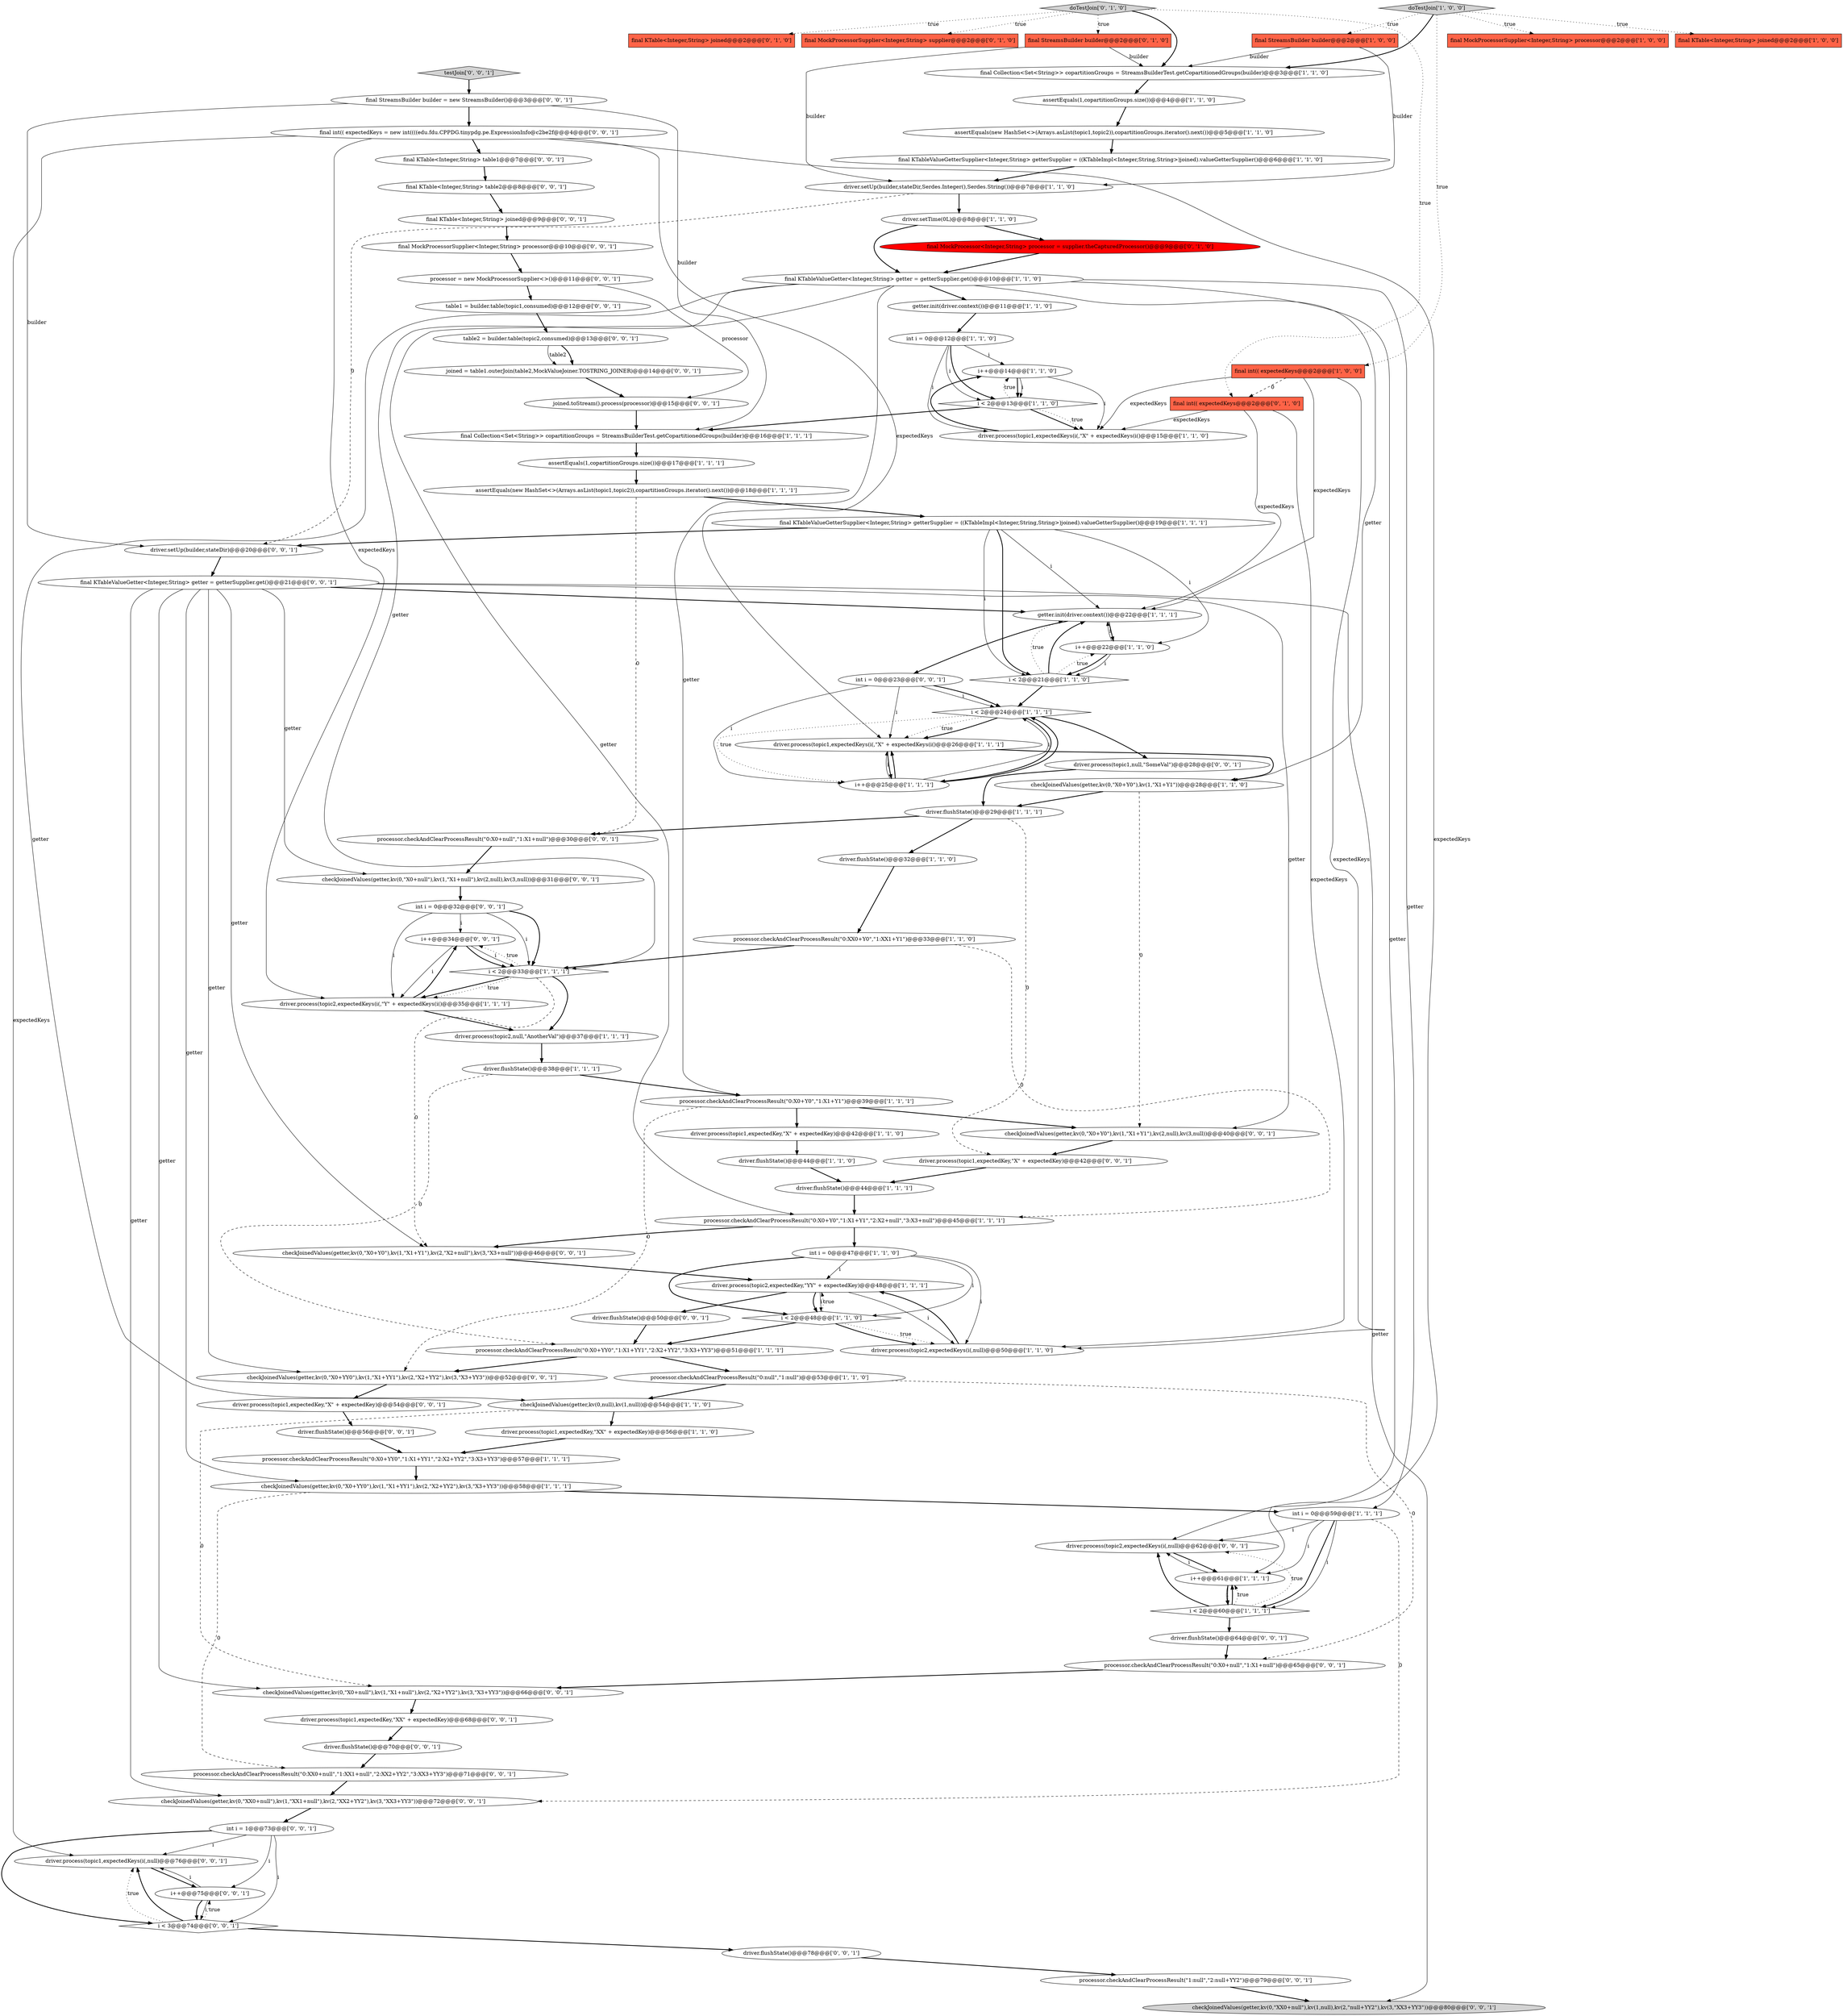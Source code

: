 digraph {
81 [style = filled, label = "driver.flushState()@@@70@@@['0', '0', '1']", fillcolor = white, shape = ellipse image = "AAA0AAABBB3BBB"];
11 [style = filled, label = "processor.checkAndClearProcessResult(\"0:X0+Y0\",\"1:X1+Y1\")@@@39@@@['1', '1', '1']", fillcolor = white, shape = ellipse image = "AAA0AAABBB1BBB"];
75 [style = filled, label = "checkJoinedValues(getter,kv(0,\"X0+null\"),kv(1,\"X1+null\"),kv(2,\"X2+YY2\"),kv(3,\"X3+YY3\"))@@@66@@@['0', '0', '1']", fillcolor = white, shape = ellipse image = "AAA0AAABBB3BBB"];
45 [style = filled, label = "final KTableValueGetterSupplier<Integer,String> getterSupplier = ((KTableImpl<Integer,String,String>)joined).valueGetterSupplier()@@@19@@@['1', '1', '1']", fillcolor = white, shape = ellipse image = "AAA0AAABBB1BBB"];
39 [style = filled, label = "driver.process(topic2,null,\"AnotherVal\")@@@37@@@['1', '1', '1']", fillcolor = white, shape = ellipse image = "AAA0AAABBB1BBB"];
18 [style = filled, label = "final Collection<Set<String>> copartitionGroups = StreamsBuilderTest.getCopartitionedGroups(builder)@@@16@@@['1', '1', '1']", fillcolor = white, shape = ellipse image = "AAA0AAABBB1BBB"];
47 [style = filled, label = "driver.process(topic2,expectedKey,\"YY\" + expectedKey)@@@48@@@['1', '1', '1']", fillcolor = white, shape = ellipse image = "AAA0AAABBB1BBB"];
67 [style = filled, label = "driver.flushState()@@@50@@@['0', '0', '1']", fillcolor = white, shape = ellipse image = "AAA0AAABBB3BBB"];
40 [style = filled, label = "assertEquals(new HashSet<>(Arrays.asList(topic1,topic2)),copartitionGroups.iterator().next())@@@5@@@['1', '1', '0']", fillcolor = white, shape = ellipse image = "AAA0AAABBB1BBB"];
52 [style = filled, label = "driver.flushState()@@@44@@@['1', '1', '0']", fillcolor = white, shape = ellipse image = "AAA0AAABBB1BBB"];
3 [style = filled, label = "driver.process(topic1,expectedKeys(i(,\"X\" + expectedKeys(i()@@@26@@@['1', '1', '1']", fillcolor = white, shape = ellipse image = "AAA0AAABBB1BBB"];
8 [style = filled, label = "i++@@@22@@@['1', '1', '0']", fillcolor = white, shape = ellipse image = "AAA0AAABBB1BBB"];
68 [style = filled, label = "checkJoinedValues(getter,kv(0,\"XX0+null\"),kv(1,\"XX1+null\"),kv(2,\"XX2+YY2\"),kv(3,\"XX3+YY3\"))@@@72@@@['0', '0', '1']", fillcolor = white, shape = ellipse image = "AAA0AAABBB3BBB"];
6 [style = filled, label = "processor.checkAndClearProcessResult(\"0:X0+YY0\",\"1:X1+YY1\",\"2:X2+YY2\",\"3:X3+YY3\")@@@51@@@['1', '1', '1']", fillcolor = white, shape = ellipse image = "AAA0AAABBB1BBB"];
65 [style = filled, label = "processor = new MockProcessorSupplier<>()@@@11@@@['0', '0', '1']", fillcolor = white, shape = ellipse image = "AAA0AAABBB3BBB"];
91 [style = filled, label = "processor.checkAndClearProcessResult(\"0:X0+null\",\"1:X1+null\")@@@30@@@['0', '0', '1']", fillcolor = white, shape = ellipse image = "AAA0AAABBB3BBB"];
56 [style = filled, label = "final StreamsBuilder builder@@@2@@@['0', '1', '0']", fillcolor = tomato, shape = box image = "AAA0AAABBB2BBB"];
61 [style = filled, label = "table1 = builder.table(topic1,consumed)@@@12@@@['0', '0', '1']", fillcolor = white, shape = ellipse image = "AAA0AAABBB3BBB"];
69 [style = filled, label = "processor.checkAndClearProcessResult(\"0:XX0+null\",\"1:XX1+null\",\"2:XX2+YY2\",\"3:XX3+YY3\")@@@71@@@['0', '0', '1']", fillcolor = white, shape = ellipse image = "AAA0AAABBB3BBB"];
49 [style = filled, label = "getter.init(driver.context())@@@11@@@['1', '1', '0']", fillcolor = white, shape = ellipse image = "AAA0AAABBB1BBB"];
85 [style = filled, label = "driver.process(topic1,expectedKey,\"X\" + expectedKey)@@@42@@@['0', '0', '1']", fillcolor = white, shape = ellipse image = "AAA0AAABBB3BBB"];
86 [style = filled, label = "final KTable<Integer,String> joined@@@9@@@['0', '0', '1']", fillcolor = white, shape = ellipse image = "AAA0AAABBB3BBB"];
43 [style = filled, label = "final int(( expectedKeys@@@2@@@['1', '0', '0']", fillcolor = tomato, shape = box image = "AAA1AAABBB1BBB"];
7 [style = filled, label = "processor.checkAndClearProcessResult(\"0:X0+YY0\",\"1:X1+YY1\",\"2:X2+YY2\",\"3:X3+YY3\")@@@57@@@['1', '1', '1']", fillcolor = white, shape = ellipse image = "AAA0AAABBB1BBB"];
60 [style = filled, label = "i++@@@34@@@['0', '0', '1']", fillcolor = white, shape = ellipse image = "AAA0AAABBB3BBB"];
44 [style = filled, label = "processor.checkAndClearProcessResult(\"0:X0+Y0\",\"1:X1+Y1\",\"2:X2+null\",\"3:X3+null\")@@@45@@@['1', '1', '1']", fillcolor = white, shape = ellipse image = "AAA0AAABBB1BBB"];
59 [style = filled, label = "joined = table1.outerJoin(table2,MockValueJoiner.TOSTRING_JOINER)@@@14@@@['0', '0', '1']", fillcolor = white, shape = ellipse image = "AAA0AAABBB3BBB"];
87 [style = filled, label = "final int(( expectedKeys = new int((((edu.fdu.CPPDG.tinypdg.pe.ExpressionInfo@c2be2f@@@4@@@['0', '0', '1']", fillcolor = white, shape = ellipse image = "AAA0AAABBB3BBB"];
76 [style = filled, label = "driver.process(topic2,expectedKeys(i(,null)@@@62@@@['0', '0', '1']", fillcolor = white, shape = ellipse image = "AAA0AAABBB3BBB"];
95 [style = filled, label = "driver.flushState()@@@64@@@['0', '0', '1']", fillcolor = white, shape = ellipse image = "AAA0AAABBB3BBB"];
20 [style = filled, label = "driver.process(topic2,expectedKeys(i(,null)@@@50@@@['1', '1', '0']", fillcolor = white, shape = ellipse image = "AAA0AAABBB1BBB"];
66 [style = filled, label = "driver.process(topic1,null,\"SomeVal\")@@@28@@@['0', '0', '1']", fillcolor = white, shape = ellipse image = "AAA0AAABBB3BBB"];
73 [style = filled, label = "final KTableValueGetter<Integer,String> getter = getterSupplier.get()@@@21@@@['0', '0', '1']", fillcolor = white, shape = ellipse image = "AAA0AAABBB3BBB"];
62 [style = filled, label = "driver.process(topic1,expectedKeys(i(,null)@@@76@@@['0', '0', '1']", fillcolor = white, shape = ellipse image = "AAA0AAABBB3BBB"];
34 [style = filled, label = "final StreamsBuilder builder@@@2@@@['1', '0', '0']", fillcolor = tomato, shape = box image = "AAA0AAABBB1BBB"];
36 [style = filled, label = "assertEquals(new HashSet<>(Arrays.asList(topic1,topic2)),copartitionGroups.iterator().next())@@@18@@@['1', '1', '1']", fillcolor = white, shape = ellipse image = "AAA0AAABBB1BBB"];
84 [style = filled, label = "i++@@@75@@@['0', '0', '1']", fillcolor = white, shape = ellipse image = "AAA0AAABBB3BBB"];
2 [style = filled, label = "driver.process(topic2,expectedKeys(i(,\"Y\" + expectedKeys(i()@@@35@@@['1', '1', '1']", fillcolor = white, shape = ellipse image = "AAA0AAABBB1BBB"];
70 [style = filled, label = "processor.checkAndClearProcessResult(\"0:X0+null\",\"1:X1+null\")@@@65@@@['0', '0', '1']", fillcolor = white, shape = ellipse image = "AAA0AAABBB3BBB"];
13 [style = filled, label = "driver.process(topic1,expectedKey,\"X\" + expectedKey)@@@42@@@['1', '1', '0']", fillcolor = white, shape = ellipse image = "AAA0AAABBB1BBB"];
57 [style = filled, label = "doTestJoin['0', '1', '0']", fillcolor = lightgray, shape = diamond image = "AAA0AAABBB2BBB"];
48 [style = filled, label = "driver.setUp(builder,stateDir,Serdes.Integer(),Serdes.String())@@@7@@@['1', '1', '0']", fillcolor = white, shape = ellipse image = "AAA0AAABBB1BBB"];
50 [style = filled, label = "i < 2@@@33@@@['1', '1', '1']", fillcolor = white, shape = diamond image = "AAA0AAABBB1BBB"];
42 [style = filled, label = "final KTableValueGetter<Integer,String> getter = getterSupplier.get()@@@10@@@['1', '1', '0']", fillcolor = white, shape = ellipse image = "AAA0AAABBB1BBB"];
10 [style = filled, label = "driver.flushState()@@@29@@@['1', '1', '1']", fillcolor = white, shape = ellipse image = "AAA0AAABBB1BBB"];
15 [style = filled, label = "i++@@@25@@@['1', '1', '1']", fillcolor = white, shape = ellipse image = "AAA0AAABBB1BBB"];
29 [style = filled, label = "i < 2@@@60@@@['1', '1', '1']", fillcolor = white, shape = diamond image = "AAA0AAABBB1BBB"];
35 [style = filled, label = "i++@@@61@@@['1', '1', '1']", fillcolor = white, shape = ellipse image = "AAA0AAABBB1BBB"];
98 [style = filled, label = "final StreamsBuilder builder = new StreamsBuilder()@@@3@@@['0', '0', '1']", fillcolor = white, shape = ellipse image = "AAA0AAABBB3BBB"];
5 [style = filled, label = "driver.flushState()@@@38@@@['1', '1', '1']", fillcolor = white, shape = ellipse image = "AAA0AAABBB1BBB"];
28 [style = filled, label = "processor.checkAndClearProcessResult(\"0:XX0+Y0\",\"1:XX1+Y1\")@@@33@@@['1', '1', '0']", fillcolor = white, shape = ellipse image = "AAA0AAABBB1BBB"];
90 [style = filled, label = "int i = 1@@@73@@@['0', '0', '1']", fillcolor = white, shape = ellipse image = "AAA0AAABBB3BBB"];
78 [style = filled, label = "joined.toStream().process(processor)@@@15@@@['0', '0', '1']", fillcolor = white, shape = ellipse image = "AAA0AAABBB3BBB"];
100 [style = filled, label = "driver.flushState()@@@78@@@['0', '0', '1']", fillcolor = white, shape = ellipse image = "AAA0AAABBB3BBB"];
51 [style = filled, label = "driver.flushState()@@@32@@@['1', '1', '0']", fillcolor = white, shape = ellipse image = "AAA0AAABBB1BBB"];
63 [style = filled, label = "driver.flushState()@@@56@@@['0', '0', '1']", fillcolor = white, shape = ellipse image = "AAA0AAABBB3BBB"];
53 [style = filled, label = "final KTable<Integer,String> joined@@@2@@@['0', '1', '0']", fillcolor = tomato, shape = box image = "AAA0AAABBB2BBB"];
74 [style = filled, label = "checkJoinedValues(getter,kv(0,\"X0+YY0\"),kv(1,\"X1+YY1\"),kv(2,\"X2+YY2\"),kv(3,\"X3+YY3\"))@@@52@@@['0', '0', '1']", fillcolor = white, shape = ellipse image = "AAA0AAABBB3BBB"];
31 [style = filled, label = "final MockProcessorSupplier<Integer,String> processor@@@2@@@['1', '0', '0']", fillcolor = tomato, shape = box image = "AAA0AAABBB1BBB"];
88 [style = filled, label = "processor.checkAndClearProcessResult(\"1:null\",\"2:null+YY2\")@@@79@@@['0', '0', '1']", fillcolor = white, shape = ellipse image = "AAA0AAABBB3BBB"];
24 [style = filled, label = "driver.process(topic1,expectedKey,\"XX\" + expectedKey)@@@56@@@['1', '1', '0']", fillcolor = white, shape = ellipse image = "AAA0AAABBB1BBB"];
4 [style = filled, label = "doTestJoin['1', '0', '0']", fillcolor = lightgray, shape = diamond image = "AAA0AAABBB1BBB"];
77 [style = filled, label = "testJoin['0', '0', '1']", fillcolor = lightgray, shape = diamond image = "AAA0AAABBB3BBB"];
9 [style = filled, label = "i < 2@@@48@@@['1', '1', '0']", fillcolor = white, shape = diamond image = "AAA0AAABBB1BBB"];
30 [style = filled, label = "i++@@@14@@@['1', '1', '0']", fillcolor = white, shape = ellipse image = "AAA0AAABBB1BBB"];
64 [style = filled, label = "driver.setUp(builder,stateDir)@@@20@@@['0', '0', '1']", fillcolor = white, shape = ellipse image = "AAA0AAABBB3BBB"];
58 [style = filled, label = "final int(( expectedKeys@@@2@@@['0', '1', '0']", fillcolor = tomato, shape = box image = "AAA1AAABBB2BBB"];
12 [style = filled, label = "checkJoinedValues(getter,kv(0,null),kv(1,null))@@@54@@@['1', '1', '0']", fillcolor = white, shape = ellipse image = "AAA0AAABBB1BBB"];
16 [style = filled, label = "getter.init(driver.context())@@@22@@@['1', '1', '1']", fillcolor = white, shape = ellipse image = "AAA0AAABBB1BBB"];
79 [style = filled, label = "int i = 0@@@32@@@['0', '0', '1']", fillcolor = white, shape = ellipse image = "AAA0AAABBB3BBB"];
80 [style = filled, label = "driver.process(topic1,expectedKey,\"XX\" + expectedKey)@@@68@@@['0', '0', '1']", fillcolor = white, shape = ellipse image = "AAA0AAABBB3BBB"];
83 [style = filled, label = "checkJoinedValues(getter,kv(0,\"X0+null\"),kv(1,\"X1+null\"),kv(2,null),kv(3,null))@@@31@@@['0', '0', '1']", fillcolor = white, shape = ellipse image = "AAA0AAABBB3BBB"];
33 [style = filled, label = "final Collection<Set<String>> copartitionGroups = StreamsBuilderTest.getCopartitionedGroups(builder)@@@3@@@['1', '1', '0']", fillcolor = white, shape = ellipse image = "AAA0AAABBB1BBB"];
26 [style = filled, label = "assertEquals(1,copartitionGroups.size())@@@4@@@['1', '1', '0']", fillcolor = white, shape = ellipse image = "AAA0AAABBB1BBB"];
92 [style = filled, label = "checkJoinedValues(getter,kv(0,\"XX0+null\"),kv(1,null),kv(2,\"null+YY2\"),kv(3,\"XX3+YY3\"))@@@80@@@['0', '0', '1']", fillcolor = lightgray, shape = ellipse image = "AAA0AAABBB3BBB"];
19 [style = filled, label = "int i = 0@@@47@@@['1', '1', '0']", fillcolor = white, shape = ellipse image = "AAA0AAABBB1BBB"];
96 [style = filled, label = "driver.process(topic1,expectedKey,\"X\" + expectedKey)@@@54@@@['0', '0', '1']", fillcolor = white, shape = ellipse image = "AAA0AAABBB3BBB"];
97 [style = filled, label = "int i = 0@@@23@@@['0', '0', '1']", fillcolor = white, shape = ellipse image = "AAA0AAABBB3BBB"];
93 [style = filled, label = "final KTable<Integer,String> table2@@@8@@@['0', '0', '1']", fillcolor = white, shape = ellipse image = "AAA0AAABBB3BBB"];
22 [style = filled, label = "assertEquals(1,copartitionGroups.size())@@@17@@@['1', '1', '1']", fillcolor = white, shape = ellipse image = "AAA0AAABBB1BBB"];
21 [style = filled, label = "checkJoinedValues(getter,kv(0,\"X0+YY0\"),kv(1,\"X1+YY1\"),kv(2,\"X2+YY2\"),kv(3,\"X3+YY3\"))@@@58@@@['1', '1', '1']", fillcolor = white, shape = ellipse image = "AAA0AAABBB1BBB"];
71 [style = filled, label = "final KTable<Integer,String> table1@@@7@@@['0', '0', '1']", fillcolor = white, shape = ellipse image = "AAA0AAABBB3BBB"];
54 [style = filled, label = "final MockProcessor<Integer,String> processor = supplier.theCapturedProcessor()@@@9@@@['0', '1', '0']", fillcolor = red, shape = ellipse image = "AAA1AAABBB2BBB"];
55 [style = filled, label = "final MockProcessorSupplier<Integer,String> supplier@@@2@@@['0', '1', '0']", fillcolor = tomato, shape = box image = "AAA0AAABBB2BBB"];
89 [style = filled, label = "i < 3@@@74@@@['0', '0', '1']", fillcolor = white, shape = diamond image = "AAA0AAABBB3BBB"];
94 [style = filled, label = "checkJoinedValues(getter,kv(0,\"X0+Y0\"),kv(1,\"X1+Y1\"),kv(2,null),kv(3,null))@@@40@@@['0', '0', '1']", fillcolor = white, shape = ellipse image = "AAA0AAABBB3BBB"];
37 [style = filled, label = "int i = 0@@@12@@@['1', '1', '0']", fillcolor = white, shape = ellipse image = "AAA0AAABBB1BBB"];
99 [style = filled, label = "checkJoinedValues(getter,kv(0,\"X0+Y0\"),kv(1,\"X1+Y1\"),kv(2,\"X2+null\"),kv(3,\"X3+null\"))@@@46@@@['0', '0', '1']", fillcolor = white, shape = ellipse image = "AAA0AAABBB3BBB"];
27 [style = filled, label = "i < 2@@@13@@@['1', '1', '0']", fillcolor = white, shape = diamond image = "AAA0AAABBB1BBB"];
38 [style = filled, label = "i < 2@@@21@@@['1', '1', '0']", fillcolor = white, shape = diamond image = "AAA0AAABBB1BBB"];
23 [style = filled, label = "processor.checkAndClearProcessResult(\"0:null\",\"1:null\")@@@53@@@['1', '1', '0']", fillcolor = white, shape = ellipse image = "AAA0AAABBB1BBB"];
41 [style = filled, label = "final KTable<Integer,String> joined@@@2@@@['1', '0', '0']", fillcolor = tomato, shape = box image = "AAA0AAABBB1BBB"];
46 [style = filled, label = "checkJoinedValues(getter,kv(0,\"X0+Y0\"),kv(1,\"X1+Y1\"))@@@28@@@['1', '1', '0']", fillcolor = white, shape = ellipse image = "AAA0AAABBB1BBB"];
72 [style = filled, label = "final MockProcessorSupplier<Integer,String> processor@@@10@@@['0', '0', '1']", fillcolor = white, shape = ellipse image = "AAA0AAABBB3BBB"];
32 [style = filled, label = "driver.setTime(0L)@@@8@@@['1', '1', '0']", fillcolor = white, shape = ellipse image = "AAA0AAABBB1BBB"];
14 [style = filled, label = "int i = 0@@@59@@@['1', '1', '1']", fillcolor = white, shape = ellipse image = "AAA0AAABBB1BBB"];
25 [style = filled, label = "i < 2@@@24@@@['1', '1', '1']", fillcolor = white, shape = diamond image = "AAA0AAABBB1BBB"];
17 [style = filled, label = "driver.process(topic1,expectedKeys(i(,\"X\" + expectedKeys(i()@@@15@@@['1', '1', '0']", fillcolor = white, shape = ellipse image = "AAA0AAABBB1BBB"];
1 [style = filled, label = "driver.flushState()@@@44@@@['1', '1', '1']", fillcolor = white, shape = ellipse image = "AAA0AAABBB1BBB"];
0 [style = filled, label = "final KTableValueGetterSupplier<Integer,String> getterSupplier = ((KTableImpl<Integer,String,String>)joined).valueGetterSupplier()@@@6@@@['1', '1', '0']", fillcolor = white, shape = ellipse image = "AAA0AAABBB1BBB"];
82 [style = filled, label = "table2 = builder.table(topic2,consumed)@@@13@@@['0', '0', '1']", fillcolor = white, shape = ellipse image = "AAA0AAABBB3BBB"];
52->1 [style = bold, label=""];
47->9 [style = bold, label=""];
43->58 [style = dashed, label="0"];
29->76 [style = bold, label=""];
45->8 [style = solid, label="i"];
15->25 [style = solid, label="i"];
8->16 [style = solid, label="i"];
37->27 [style = bold, label=""];
57->33 [style = bold, label=""];
15->25 [style = bold, label=""];
56->33 [style = solid, label="builder"];
28->50 [style = bold, label=""];
58->20 [style = solid, label="expectedKeys"];
44->19 [style = bold, label=""];
43->16 [style = solid, label="expectedKeys"];
98->18 [style = solid, label="builder"];
26->40 [style = bold, label=""];
50->2 [style = bold, label=""];
98->87 [style = bold, label=""];
60->50 [style = bold, label=""];
89->62 [style = dotted, label="true"];
93->86 [style = bold, label=""];
69->68 [style = bold, label=""];
64->73 [style = bold, label=""];
29->95 [style = bold, label=""];
59->78 [style = bold, label=""];
84->89 [style = bold, label=""];
9->6 [style = bold, label=""];
19->20 [style = solid, label="i"];
73->21 [style = solid, label="getter"];
44->99 [style = bold, label=""];
50->2 [style = dotted, label="true"];
38->16 [style = dotted, label="true"];
18->22 [style = bold, label=""];
45->16 [style = solid, label="i"];
5->6 [style = dashed, label="0"];
29->76 [style = dotted, label="true"];
19->9 [style = bold, label=""];
11->74 [style = dashed, label="0"];
74->96 [style = bold, label=""];
97->3 [style = solid, label="i"];
79->50 [style = bold, label=""];
38->8 [style = dotted, label="true"];
45->38 [style = bold, label=""];
34->33 [style = solid, label="builder"];
11->13 [style = bold, label=""];
27->17 [style = bold, label=""];
25->15 [style = bold, label=""];
66->10 [style = bold, label=""];
60->50 [style = solid, label="i"];
23->12 [style = bold, label=""];
100->88 [style = bold, label=""];
42->14 [style = solid, label="getter"];
81->69 [style = bold, label=""];
45->64 [style = bold, label=""];
90->89 [style = bold, label=""];
87->2 [style = solid, label="expectedKeys"];
98->64 [style = solid, label="builder"];
3->46 [style = bold, label=""];
42->50 [style = solid, label="getter"];
16->97 [style = bold, label=""];
10->51 [style = bold, label=""];
51->28 [style = bold, label=""];
1->44 [style = bold, label=""];
82->59 [style = bold, label=""];
90->62 [style = solid, label="i"];
73->92 [style = solid, label="getter"];
10->85 [style = dashed, label="0"];
73->16 [style = bold, label=""];
87->76 [style = solid, label="expectedKeys"];
61->82 [style = bold, label=""];
30->27 [style = bold, label=""];
25->3 [style = bold, label=""];
89->62 [style = bold, label=""];
19->47 [style = solid, label="i"];
40->0 [style = bold, label=""];
14->76 [style = solid, label="i"];
47->9 [style = solid, label="i"];
37->27 [style = solid, label="i"];
86->72 [style = bold, label=""];
30->27 [style = solid, label="i"];
8->38 [style = bold, label=""];
50->39 [style = bold, label=""];
14->35 [style = solid, label="i"];
94->85 [style = bold, label=""];
2->39 [style = bold, label=""];
25->15 [style = dotted, label="true"];
71->93 [style = bold, label=""];
70->75 [style = bold, label=""];
79->2 [style = solid, label="i"];
48->64 [style = dashed, label="0"];
43->20 [style = solid, label="expectedKeys"];
87->71 [style = bold, label=""];
0->48 [style = bold, label=""];
21->69 [style = dashed, label="0"];
48->32 [style = bold, label=""];
38->25 [style = bold, label=""];
63->7 [style = bold, label=""];
37->30 [style = solid, label="i"];
37->17 [style = solid, label="i"];
79->60 [style = solid, label="i"];
5->11 [style = bold, label=""];
29->35 [style = bold, label=""];
65->61 [style = bold, label=""];
8->38 [style = solid, label="i"];
24->7 [style = bold, label=""];
32->42 [style = bold, label=""];
19->9 [style = solid, label="i"];
83->79 [style = bold, label=""];
87->62 [style = solid, label="expectedKeys"];
27->18 [style = bold, label=""];
80->81 [style = bold, label=""];
49->37 [style = bold, label=""];
35->29 [style = bold, label=""];
97->25 [style = solid, label="i"];
16->8 [style = bold, label=""];
91->83 [style = bold, label=""];
79->50 [style = solid, label="i"];
39->5 [style = bold, label=""];
76->35 [style = bold, label=""];
73->75 [style = solid, label="getter"];
6->23 [style = bold, label=""];
73->68 [style = solid, label="getter"];
14->68 [style = dashed, label="0"];
38->16 [style = bold, label=""];
30->17 [style = solid, label="i"];
46->10 [style = bold, label=""];
50->60 [style = dotted, label="true"];
47->20 [style = solid, label="i"];
9->20 [style = bold, label=""];
67->6 [style = bold, label=""];
2->60 [style = bold, label=""];
12->24 [style = bold, label=""];
4->33 [style = bold, label=""];
15->3 [style = bold, label=""];
82->59 [style = solid, label="table2"];
73->94 [style = solid, label="getter"];
58->16 [style = solid, label="expectedKeys"];
73->74 [style = solid, label="getter"];
42->46 [style = solid, label="getter"];
33->26 [style = bold, label=""];
54->42 [style = bold, label=""];
23->70 [style = dashed, label="0"];
95->70 [style = bold, label=""];
42->35 [style = solid, label="getter"];
73->99 [style = solid, label="getter"];
90->84 [style = solid, label="i"];
62->84 [style = bold, label=""];
57->58 [style = dotted, label="true"];
57->53 [style = dotted, label="true"];
89->84 [style = dotted, label="true"];
72->65 [style = bold, label=""];
4->31 [style = dotted, label="true"];
9->20 [style = dotted, label="true"];
56->48 [style = solid, label="builder"];
78->18 [style = bold, label=""];
35->29 [style = solid, label="i"];
14->29 [style = bold, label=""];
87->3 [style = solid, label="expectedKeys"];
46->94 [style = dashed, label="0"];
58->17 [style = solid, label="expectedKeys"];
27->17 [style = dotted, label="true"];
13->52 [style = bold, label=""];
10->91 [style = bold, label=""];
96->63 [style = bold, label=""];
35->76 [style = solid, label="i"];
65->78 [style = solid, label="processor"];
21->14 [style = bold, label=""];
97->15 [style = solid, label="i"];
97->25 [style = bold, label=""];
4->43 [style = dotted, label="true"];
75->80 [style = bold, label=""];
12->75 [style = dashed, label="0"];
6->74 [style = bold, label=""];
42->44 [style = solid, label="getter"];
73->83 [style = solid, label="getter"];
42->12 [style = solid, label="getter"];
68->90 [style = bold, label=""];
84->62 [style = solid, label="i"];
17->30 [style = bold, label=""];
3->15 [style = bold, label=""];
20->47 [style = bold, label=""];
88->92 [style = bold, label=""];
15->3 [style = solid, label="i"];
11->94 [style = bold, label=""];
43->17 [style = solid, label="expectedKeys"];
57->55 [style = dotted, label="true"];
84->89 [style = solid, label="i"];
89->100 [style = bold, label=""];
27->30 [style = dotted, label="true"];
45->38 [style = solid, label="i"];
14->29 [style = solid, label="i"];
99->47 [style = bold, label=""];
28->44 [style = dashed, label="0"];
50->99 [style = dashed, label="0"];
22->36 [style = bold, label=""];
77->98 [style = bold, label=""];
60->2 [style = solid, label="i"];
36->91 [style = dashed, label="0"];
34->48 [style = solid, label="builder"];
7->21 [style = bold, label=""];
47->67 [style = bold, label=""];
9->47 [style = dotted, label="true"];
42->49 [style = bold, label=""];
85->1 [style = bold, label=""];
4->34 [style = dotted, label="true"];
4->41 [style = dotted, label="true"];
25->3 [style = dotted, label="true"];
42->11 [style = solid, label="getter"];
32->54 [style = bold, label=""];
36->45 [style = bold, label=""];
90->89 [style = solid, label="i"];
25->66 [style = bold, label=""];
29->35 [style = dotted, label="true"];
57->56 [style = dotted, label="true"];
}
